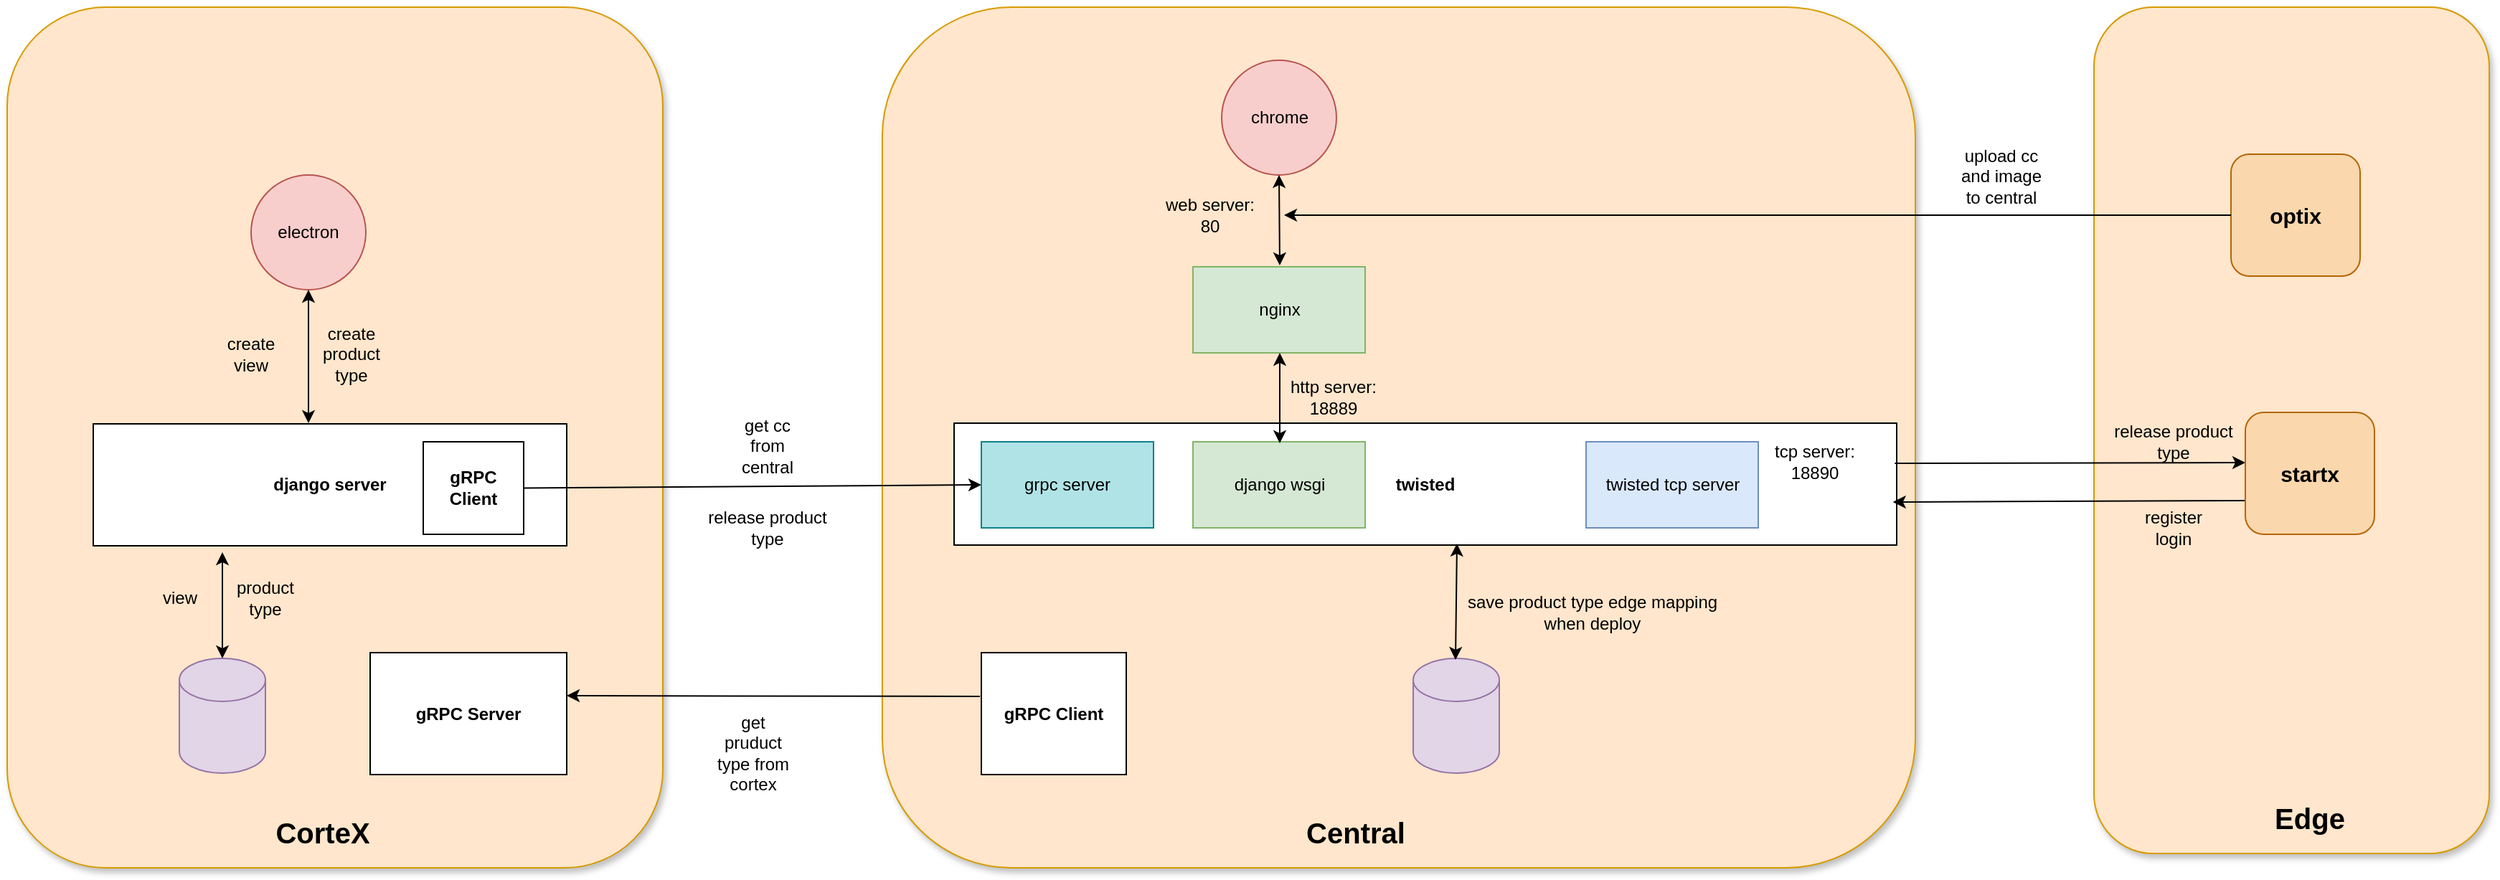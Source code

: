 <mxfile version="24.8.6">
  <diagram name="第 1 页" id="PzokZFdOADGy7_pB55ky">
    <mxGraphModel dx="1728" dy="954" grid="1" gridSize="10" guides="1" tooltips="1" connect="1" arrows="1" fold="1" page="1" pageScale="1" pageWidth="3300" pageHeight="4681" math="0" shadow="0">
      <root>
        <mxCell id="0" />
        <mxCell id="1" parent="0" />
        <mxCell id="ArdMYgsBvblEmgynCt6V-97" value="" style="rounded=1;whiteSpace=wrap;html=1;fillColor=#ffe6cc;strokeColor=#d79b00;glass=0;shadow=1;" parent="1" vertex="1">
          <mxGeometry x="2294.5" y="1370" width="275.5" height="590" as="geometry" />
        </mxCell>
        <mxCell id="ArdMYgsBvblEmgynCt6V-98" value="" style="rounded=1;whiteSpace=wrap;html=1;fillColor=#ffe6cc;strokeColor=#d79b00;shadow=1;" parent="1" vertex="1">
          <mxGeometry x="1450" y="1370" width="720" height="600" as="geometry" />
        </mxCell>
        <mxCell id="ArdMYgsBvblEmgynCt6V-99" value="&lt;b&gt;twisted&lt;/b&gt;" style="rounded=0;whiteSpace=wrap;html=1;fontSize=12;fontStyle=0;fontColor=default;fontFamily=Helvetica;" parent="1" vertex="1">
          <mxGeometry x="1500" y="1660" width="657" height="85" as="geometry" />
        </mxCell>
        <mxCell id="ArdMYgsBvblEmgynCt6V-109" value="Central" style="text;strokeColor=none;align=center;fillColor=none;html=1;verticalAlign=middle;whiteSpace=wrap;rounded=0;fontSize=20;fontStyle=1" parent="1" vertex="1">
          <mxGeometry x="1750" y="1930" width="60" height="30" as="geometry" />
        </mxCell>
        <mxCell id="ArdMYgsBvblEmgynCt6V-110" value="Edge" style="text;strokeColor=none;align=center;fillColor=none;html=1;verticalAlign=middle;whiteSpace=wrap;rounded=0;fontSize=20;fontStyle=1" parent="1" vertex="1">
          <mxGeometry x="2415" y="1920" width="60" height="30" as="geometry" />
        </mxCell>
        <mxCell id="ArdMYgsBvblEmgynCt6V-118" value="upload cc and image to central" style="text;strokeColor=none;align=center;fillColor=none;html=1;verticalAlign=middle;whiteSpace=wrap;rounded=0;" parent="1" vertex="1">
          <mxGeometry x="2200" y="1472.5" width="60" height="30" as="geometry" />
        </mxCell>
        <mxCell id="ArdMYgsBvblEmgynCt6V-123" value="release product type" style="text;strokeColor=none;align=center;fillColor=none;html=1;verticalAlign=middle;whiteSpace=wrap;rounded=0;" parent="1" vertex="1">
          <mxGeometry x="2300" y="1657.5" width="100" height="30" as="geometry" />
        </mxCell>
        <mxCell id="ArdMYgsBvblEmgynCt6V-127" value="tcp server: 18890" style="text;strokeColor=none;align=center;fillColor=none;html=1;verticalAlign=middle;whiteSpace=wrap;rounded=0;" parent="1" vertex="1">
          <mxGeometry x="2070" y="1672" width="60" height="30" as="geometry" />
        </mxCell>
        <mxCell id="ArdMYgsBvblEmgynCt6V-131" value="chrome" style="ellipse;whiteSpace=wrap;html=1;aspect=fixed;fillColor=#f8cecc;strokeColor=#b85450;" parent="1" vertex="1">
          <mxGeometry x="1686.5" y="1407" width="80" height="80" as="geometry" />
        </mxCell>
        <mxCell id="ArdMYgsBvblEmgynCt6V-132" value="" style="endArrow=classic;startArrow=classic;html=1;rounded=0;exitX=0.5;exitY=1;exitDx=0;exitDy=0;" parent="1" source="ArdMYgsBvblEmgynCt6V-131" edge="1">
          <mxGeometry width="50" height="50" relative="1" as="geometry">
            <mxPoint x="2300" y="1697" as="sourcePoint" />
            <mxPoint x="1727" y="1550" as="targetPoint" />
          </mxGeometry>
        </mxCell>
        <mxCell id="ArdMYgsBvblEmgynCt6V-134" value="web server: 80" style="text;strokeColor=none;align=center;fillColor=none;html=1;verticalAlign=middle;whiteSpace=wrap;rounded=0;" parent="1" vertex="1">
          <mxGeometry x="1640" y="1500" width="77" height="30" as="geometry" />
        </mxCell>
        <mxCell id="ArdMYgsBvblEmgynCt6V-137" value="django wsgi" style="rounded=0;whiteSpace=wrap;html=1;fillColor=#d5e8d4;strokeColor=#82b366;" parent="1" vertex="1">
          <mxGeometry x="1666.5" y="1673" width="120" height="60" as="geometry" />
        </mxCell>
        <mxCell id="ArdMYgsBvblEmgynCt6V-138" value="twisted tcp server" style="rounded=0;whiteSpace=wrap;html=1;fillColor=#dae8fc;strokeColor=#6c8ebf;" parent="1" vertex="1">
          <mxGeometry x="1940.5" y="1673" width="120" height="60" as="geometry" />
        </mxCell>
        <mxCell id="ArdMYgsBvblEmgynCt6V-142" value="nginx" style="rounded=0;whiteSpace=wrap;html=1;fillColor=#d5e8d4;strokeColor=#82b366;" parent="1" vertex="1">
          <mxGeometry x="1666.5" y="1551" width="120" height="60" as="geometry" />
        </mxCell>
        <mxCell id="ArdMYgsBvblEmgynCt6V-143" value="" style="endArrow=classic;startArrow=classic;html=1;rounded=0;exitX=0.5;exitY=1;exitDx=0;exitDy=0;" parent="1" edge="1">
          <mxGeometry width="50" height="50" relative="1" as="geometry">
            <mxPoint x="1727" y="1611" as="sourcePoint" />
            <mxPoint x="1727" y="1674" as="targetPoint" />
          </mxGeometry>
        </mxCell>
        <mxCell id="ArdMYgsBvblEmgynCt6V-144" value="http server: 18889" style="text;strokeColor=none;align=center;fillColor=none;html=1;verticalAlign=middle;whiteSpace=wrap;rounded=0;" parent="1" vertex="1">
          <mxGeometry x="1726" y="1627" width="77" height="30" as="geometry" />
        </mxCell>
        <mxCell id="ArdMYgsBvblEmgynCt6V-145" value="" style="rounded=1;whiteSpace=wrap;html=1;fillColor=#ffe6cc;strokeColor=#d79b00;shadow=1;" parent="1" vertex="1">
          <mxGeometry x="840" y="1370" width="457" height="600" as="geometry" />
        </mxCell>
        <mxCell id="ArdMYgsBvblEmgynCt6V-146" value="&lt;b&gt;gRPC Server&lt;/b&gt;" style="rounded=0;whiteSpace=wrap;html=1;fontSize=12;fontStyle=0;fontColor=default;fontFamily=Helvetica;" parent="1" vertex="1">
          <mxGeometry x="1093" y="1820" width="137" height="85" as="geometry" />
        </mxCell>
        <mxCell id="ArdMYgsBvblEmgynCt6V-152" value="CorteX" style="text;strokeColor=none;align=center;fillColor=none;html=1;verticalAlign=middle;whiteSpace=wrap;rounded=0;fontSize=20;fontStyle=1" parent="1" vertex="1">
          <mxGeometry x="1030" y="1929.5" width="60" height="30" as="geometry" />
        </mxCell>
        <mxCell id="ArdMYgsBvblEmgynCt6V-153" value="" style="shape=cylinder3;whiteSpace=wrap;html=1;boundedLbl=1;backgroundOutline=1;size=15;fillColor=#e1d5e7;strokeColor=#9673a6;" parent="1" vertex="1">
          <mxGeometry x="960" y="1824" width="60" height="80" as="geometry" />
        </mxCell>
        <mxCell id="ArdMYgsBvblEmgynCt6V-154" value="" style="endArrow=classic;startArrow=classic;html=1;rounded=0;" parent="1" source="ArdMYgsBvblEmgynCt6V-153" edge="1">
          <mxGeometry width="50" height="50" relative="1" as="geometry">
            <mxPoint x="1560" y="1893.32" as="sourcePoint" />
            <mxPoint x="990" y="1750" as="targetPoint" />
          </mxGeometry>
        </mxCell>
        <mxCell id="ArdMYgsBvblEmgynCt6V-155" value="create product type" style="text;strokeColor=none;align=center;fillColor=none;html=1;verticalAlign=middle;whiteSpace=wrap;rounded=0;" parent="1" vertex="1">
          <mxGeometry x="1050" y="1597" width="60" height="30" as="geometry" />
        </mxCell>
        <mxCell id="ArdMYgsBvblEmgynCt6V-163" value="electron" style="ellipse;whiteSpace=wrap;html=1;aspect=fixed;fillColor=#f8cecc;strokeColor=#b85450;" parent="1" vertex="1">
          <mxGeometry x="1010" y="1487" width="80" height="80" as="geometry" />
        </mxCell>
        <mxCell id="ArdMYgsBvblEmgynCt6V-164" value="" style="endArrow=classic;startArrow=classic;html=1;rounded=0;exitX=0.5;exitY=1;exitDx=0;exitDy=0;" parent="1" source="ArdMYgsBvblEmgynCt6V-163" edge="1">
          <mxGeometry width="50" height="50" relative="1" as="geometry">
            <mxPoint x="1620" y="1697" as="sourcePoint" />
            <mxPoint x="1050" y="1660" as="targetPoint" />
          </mxGeometry>
        </mxCell>
        <mxCell id="ArdMYgsBvblEmgynCt6V-173" value="&lt;b&gt;gRPC Client&lt;/b&gt;" style="rounded=0;whiteSpace=wrap;html=1;fontSize=12;fontStyle=0;fontColor=default;fontFamily=Helvetica;" parent="1" vertex="1">
          <mxGeometry x="1519" y="1820" width="101" height="85" as="geometry" />
        </mxCell>
        <mxCell id="ArdMYgsBvblEmgynCt6V-175" value="&lt;b&gt;django server&lt;/b&gt;" style="rounded=0;whiteSpace=wrap;html=1;fontSize=12;fontStyle=0;fontColor=default;fontFamily=Helvetica;" parent="1" vertex="1">
          <mxGeometry x="900" y="1660.5" width="330" height="85" as="geometry" />
        </mxCell>
        <mxCell id="ArdMYgsBvblEmgynCt6V-177" value="product type" style="text;strokeColor=none;align=center;fillColor=none;html=1;verticalAlign=middle;whiteSpace=wrap;rounded=0;" parent="1" vertex="1">
          <mxGeometry x="990" y="1767" width="60" height="30" as="geometry" />
        </mxCell>
        <mxCell id="xq7-DkZQs1Acq1c8sGdA-1" value="&lt;b&gt;&lt;font style=&quot;font-size: 15px;&quot;&gt;optix&lt;/font&gt;&lt;/b&gt;" style="rounded=1;whiteSpace=wrap;html=1;fontSize=12;fontStyle=0;fontFamily=Helvetica;fillColor=#fad7ac;strokeColor=#b46504;" parent="1" vertex="1">
          <mxGeometry x="2390" y="1472.5" width="90" height="85" as="geometry" />
        </mxCell>
        <mxCell id="xq7-DkZQs1Acq1c8sGdA-3" value="" style="endArrow=classic;html=1;rounded=0;entryX=0.996;entryY=0.647;entryDx=0;entryDy=0;entryPerimeter=0;exitX=0.005;exitY=0.628;exitDx=0;exitDy=0;exitPerimeter=0;" parent="1" target="ArdMYgsBvblEmgynCt6V-99" edge="1">
          <mxGeometry width="50" height="50" relative="1" as="geometry">
            <mxPoint x="2401.055" y="1713.961" as="sourcePoint" />
            <mxPoint x="2740" y="1500" as="targetPoint" />
          </mxGeometry>
        </mxCell>
        <mxCell id="xq7-DkZQs1Acq1c8sGdA-6" value="get cc from central" style="text;strokeColor=none;align=center;fillColor=none;html=1;verticalAlign=middle;whiteSpace=wrap;rounded=0;" parent="1" vertex="1">
          <mxGeometry x="1340" y="1660.5" width="60" height="30" as="geometry" />
        </mxCell>
        <mxCell id="xq7-DkZQs1Acq1c8sGdA-7" value="" style="endArrow=classic;html=1;rounded=0;entryX=1;entryY=0.353;entryDx=0;entryDy=0;entryPerimeter=0;exitX=-0.01;exitY=0.359;exitDx=0;exitDy=0;exitPerimeter=0;" parent="1" source="ArdMYgsBvblEmgynCt6V-173" target="ArdMYgsBvblEmgynCt6V-146" edge="1">
          <mxGeometry width="50" height="50" relative="1" as="geometry">
            <mxPoint x="1400" y="1790" as="sourcePoint" />
            <mxPoint x="1450" y="1740" as="targetPoint" />
          </mxGeometry>
        </mxCell>
        <mxCell id="xq7-DkZQs1Acq1c8sGdA-8" value="get pruduct type from cortex" style="text;strokeColor=none;align=center;fillColor=none;html=1;verticalAlign=middle;whiteSpace=wrap;rounded=0;" parent="1" vertex="1">
          <mxGeometry x="1330" y="1874.5" width="60" height="30" as="geometry" />
        </mxCell>
        <mxCell id="xq7-DkZQs1Acq1c8sGdA-9" value="create view" style="text;strokeColor=none;align=center;fillColor=none;html=1;verticalAlign=middle;whiteSpace=wrap;rounded=0;" parent="1" vertex="1">
          <mxGeometry x="980" y="1597" width="60" height="30" as="geometry" />
        </mxCell>
        <mxCell id="xq7-DkZQs1Acq1c8sGdA-10" value="view" style="text;strokeColor=none;align=center;fillColor=none;html=1;verticalAlign=middle;whiteSpace=wrap;rounded=0;" parent="1" vertex="1">
          <mxGeometry x="933.5" y="1767" width="53" height="30" as="geometry" />
        </mxCell>
        <mxCell id="xq7-DkZQs1Acq1c8sGdA-14" value="&lt;b&gt;gRPC Client&lt;/b&gt;" style="rounded=0;whiteSpace=wrap;html=1;fontSize=12;fontStyle=0;fontColor=default;fontFamily=Helvetica;" parent="1" vertex="1">
          <mxGeometry x="1130" y="1673" width="70" height="64.5" as="geometry" />
        </mxCell>
        <mxCell id="xq7-DkZQs1Acq1c8sGdA-15" value="" style="endArrow=classic;html=1;rounded=0;exitX=1;exitY=0.5;exitDx=0;exitDy=0;entryX=0;entryY=0.5;entryDx=0;entryDy=0;" parent="1" source="xq7-DkZQs1Acq1c8sGdA-14" edge="1">
          <mxGeometry width="50" height="50" relative="1" as="geometry">
            <mxPoint x="1890" y="1950" as="sourcePoint" />
            <mxPoint x="1519" y="1703" as="targetPoint" />
          </mxGeometry>
        </mxCell>
        <mxCell id="xq7-DkZQs1Acq1c8sGdA-16" value="" style="shape=cylinder3;whiteSpace=wrap;html=1;boundedLbl=1;backgroundOutline=1;size=15;fillColor=#e1d5e7;strokeColor=#9673a6;" parent="1" vertex="1">
          <mxGeometry x="1820" y="1824" width="60" height="80" as="geometry" />
        </mxCell>
        <mxCell id="xq7-DkZQs1Acq1c8sGdA-17" value="" style="endArrow=classic;startArrow=classic;html=1;rounded=0;entryX=0.058;entryY=0.959;entryDx=0;entryDy=0;entryPerimeter=0;" parent="1" edge="1">
          <mxGeometry width="50" height="50" relative="1" as="geometry">
            <mxPoint x="1849.5" y="1825" as="sourcePoint" />
            <mxPoint x="1850.5" y="1744" as="targetPoint" />
          </mxGeometry>
        </mxCell>
        <mxCell id="xq7-DkZQs1Acq1c8sGdA-18" value="save product type edge mapping when deploy" style="text;strokeColor=none;align=center;fillColor=none;html=1;verticalAlign=middle;whiteSpace=wrap;rounded=0;" parent="1" vertex="1">
          <mxGeometry x="1850" y="1777" width="189.5" height="30" as="geometry" />
        </mxCell>
        <mxCell id="xq7-DkZQs1Acq1c8sGdA-19" value="grpc server" style="rounded=0;whiteSpace=wrap;html=1;fillColor=#b0e3e6;strokeColor=#0e8088;" parent="1" vertex="1">
          <mxGeometry x="1519" y="1673" width="120" height="60" as="geometry" />
        </mxCell>
        <mxCell id="xq7-DkZQs1Acq1c8sGdA-20" value="release product type" style="text;strokeColor=none;align=center;fillColor=none;html=1;verticalAlign=middle;whiteSpace=wrap;rounded=0;" parent="1" vertex="1">
          <mxGeometry x="1320" y="1717.5" width="100" height="30" as="geometry" />
        </mxCell>
        <mxCell id="xq7-DkZQs1Acq1c8sGdA-25" value="" style="endArrow=classic;html=1;rounded=0;exitX=0.998;exitY=0.329;exitDx=0;exitDy=0;exitPerimeter=0;entryX=1;entryY=1;entryDx=0;entryDy=0;" parent="1" source="ArdMYgsBvblEmgynCt6V-99" target="ArdMYgsBvblEmgynCt6V-123" edge="1">
          <mxGeometry width="50" height="50" relative="1" as="geometry">
            <mxPoint x="2150" y="1710" as="sourcePoint" />
            <mxPoint x="2200" y="1660" as="targetPoint" />
          </mxGeometry>
        </mxCell>
        <mxCell id="y02z2JQXuIzH-TiVJOg5-1" value="" style="endArrow=classic;html=1;rounded=0;exitX=0;exitY=0.5;exitDx=0;exitDy=0;" edge="1" parent="1" source="xq7-DkZQs1Acq1c8sGdA-1">
          <mxGeometry width="50" height="50" relative="1" as="geometry">
            <mxPoint x="1930" y="1640" as="sourcePoint" />
            <mxPoint x="1730" y="1515" as="targetPoint" />
          </mxGeometry>
        </mxCell>
        <mxCell id="y02z2JQXuIzH-TiVJOg5-2" value="&lt;b&gt;&lt;font style=&quot;font-size: 15px;&quot;&gt;startx&lt;/font&gt;&lt;/b&gt;" style="rounded=1;whiteSpace=wrap;html=1;fontSize=12;fontStyle=0;fontFamily=Helvetica;fillColor=#fad7ac;strokeColor=#b46504;" vertex="1" parent="1">
          <mxGeometry x="2400" y="1652.5" width="90" height="85" as="geometry" />
        </mxCell>
        <mxCell id="y02z2JQXuIzH-TiVJOg5-3" value="register&lt;div&gt;login&lt;/div&gt;" style="text;strokeColor=none;align=center;fillColor=none;html=1;verticalAlign=middle;whiteSpace=wrap;rounded=0;" vertex="1" parent="1">
          <mxGeometry x="2300" y="1717.5" width="100" height="30" as="geometry" />
        </mxCell>
      </root>
    </mxGraphModel>
  </diagram>
</mxfile>
